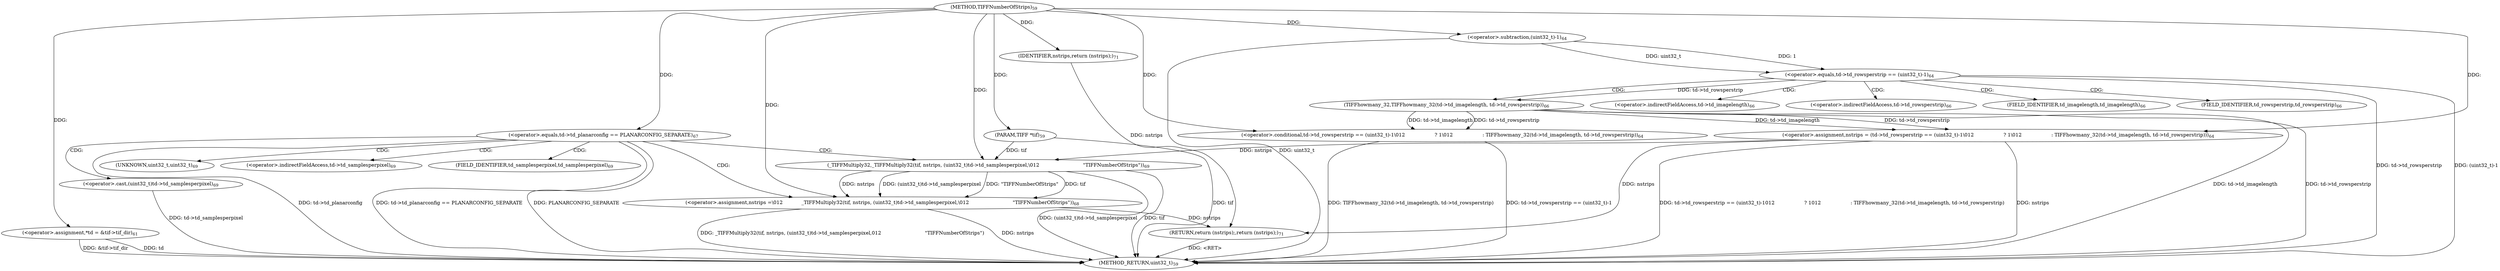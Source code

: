 digraph "TIFFNumberOfStrips" {  
"10982" [label = <(METHOD,TIFFNumberOfStrips)<SUB>59</SUB>> ]
"11031" [label = <(METHOD_RETURN,uint32_t)<SUB>59</SUB>> ]
"10983" [label = <(PARAM,TIFF *tif)<SUB>59</SUB>> ]
"10986" [label = <(&lt;operator&gt;.assignment,*td = &amp;tif-&gt;tif_dir)<SUB>61</SUB>> ]
"10993" [label = <(&lt;operator&gt;.assignment,nstrips = (td-&gt;td_rowsperstrip == (uint32_t)-1\012                   ? 1\012                   : TIFFhowmany_32(td-&gt;td_imagelength, td-&gt;td_rowsperstrip)))<SUB>64</SUB>> ]
"11029" [label = <(RETURN,return (nstrips);,return (nstrips);)<SUB>71</SUB>> ]
"11012" [label = <(&lt;operator&gt;.equals,td-&gt;td_planarconfig == PLANARCONFIG_SEPARATE)<SUB>67</SUB>> ]
"11030" [label = <(IDENTIFIER,nstrips,return (nstrips);)<SUB>71</SUB>> ]
"10995" [label = <(&lt;operator&gt;.conditional,td-&gt;td_rowsperstrip == (uint32_t)-1\012                   ? 1\012                   : TIFFhowmany_32(td-&gt;td_imagelength, td-&gt;td_rowsperstrip))<SUB>64</SUB>> ]
"11018" [label = <(&lt;operator&gt;.assignment,nstrips =\012            _TIFFMultiply32(tif, nstrips, (uint32_t)td-&gt;td_samplesperpixel,\012                            &quot;TIFFNumberOfStrips&quot;))<SUB>68</SUB>> ]
"10996" [label = <(&lt;operator&gt;.equals,td-&gt;td_rowsperstrip == (uint32_t)-1)<SUB>64</SUB>> ]
"11004" [label = <(TIFFhowmany_32,TIFFhowmany_32(td-&gt;td_imagelength, td-&gt;td_rowsperstrip))<SUB>66</SUB>> ]
"11000" [label = <(&lt;operator&gt;.subtraction,(uint32_t)-1)<SUB>64</SUB>> ]
"11020" [label = <(_TIFFMultiply32,_TIFFMultiply32(tif, nstrips, (uint32_t)td-&gt;td_samplesperpixel,\012                            &quot;TIFFNumberOfStrips&quot;))<SUB>69</SUB>> ]
"11023" [label = <(&lt;operator&gt;.cast,(uint32_t)td-&gt;td_samplesperpixel)<SUB>69</SUB>> ]
"11005" [label = <(&lt;operator&gt;.indirectFieldAccess,td-&gt;td_imagelength)<SUB>66</SUB>> ]
"11008" [label = <(&lt;operator&gt;.indirectFieldAccess,td-&gt;td_rowsperstrip)<SUB>66</SUB>> ]
"11007" [label = <(FIELD_IDENTIFIER,td_imagelength,td_imagelength)<SUB>66</SUB>> ]
"11010" [label = <(FIELD_IDENTIFIER,td_rowsperstrip,td_rowsperstrip)<SUB>66</SUB>> ]
"11024" [label = <(UNKNOWN,uint32_t,uint32_t)<SUB>69</SUB>> ]
"11025" [label = <(&lt;operator&gt;.indirectFieldAccess,td-&gt;td_samplesperpixel)<SUB>69</SUB>> ]
"11027" [label = <(FIELD_IDENTIFIER,td_samplesperpixel,td_samplesperpixel)<SUB>69</SUB>> ]
  "11029" -> "11031"  [ label = "DDG: &lt;RET&gt;"] 
  "10983" -> "11031"  [ label = "DDG: tif"] 
  "10986" -> "11031"  [ label = "DDG: td"] 
  "10986" -> "11031"  [ label = "DDG: &amp;tif-&gt;tif_dir"] 
  "10993" -> "11031"  [ label = "DDG: nstrips"] 
  "10996" -> "11031"  [ label = "DDG: td-&gt;td_rowsperstrip"] 
  "10996" -> "11031"  [ label = "DDG: (uint32_t)-1"] 
  "10995" -> "11031"  [ label = "DDG: td-&gt;td_rowsperstrip == (uint32_t)-1"] 
  "11004" -> "11031"  [ label = "DDG: td-&gt;td_imagelength"] 
  "11004" -> "11031"  [ label = "DDG: td-&gt;td_rowsperstrip"] 
  "10995" -> "11031"  [ label = "DDG: TIFFhowmany_32(td-&gt;td_imagelength, td-&gt;td_rowsperstrip)"] 
  "10993" -> "11031"  [ label = "DDG: td-&gt;td_rowsperstrip == (uint32_t)-1\012                   ? 1\012                   : TIFFhowmany_32(td-&gt;td_imagelength, td-&gt;td_rowsperstrip)"] 
  "11012" -> "11031"  [ label = "DDG: td-&gt;td_planarconfig"] 
  "11012" -> "11031"  [ label = "DDG: td-&gt;td_planarconfig == PLANARCONFIG_SEPARATE"] 
  "11018" -> "11031"  [ label = "DDG: nstrips"] 
  "11020" -> "11031"  [ label = "DDG: tif"] 
  "11023" -> "11031"  [ label = "DDG: td-&gt;td_samplesperpixel"] 
  "11020" -> "11031"  [ label = "DDG: (uint32_t)td-&gt;td_samplesperpixel"] 
  "11018" -> "11031"  [ label = "DDG: _TIFFMultiply32(tif, nstrips, (uint32_t)td-&gt;td_samplesperpixel,\012                            &quot;TIFFNumberOfStrips&quot;)"] 
  "11012" -> "11031"  [ label = "DDG: PLANARCONFIG_SEPARATE"] 
  "11000" -> "11031"  [ label = "DDG: uint32_t"] 
  "10982" -> "10983"  [ label = "DDG: "] 
  "10982" -> "10993"  [ label = "DDG: "] 
  "11004" -> "10993"  [ label = "DDG: td-&gt;td_imagelength"] 
  "11004" -> "10993"  [ label = "DDG: td-&gt;td_rowsperstrip"] 
  "11030" -> "11029"  [ label = "DDG: nstrips"] 
  "10993" -> "11029"  [ label = "DDG: nstrips"] 
  "11018" -> "11029"  [ label = "DDG: nstrips"] 
  "10982" -> "10986"  [ label = "DDG: "] 
  "10982" -> "11030"  [ label = "DDG: "] 
  "10982" -> "10995"  [ label = "DDG: "] 
  "11004" -> "10995"  [ label = "DDG: td-&gt;td_imagelength"] 
  "11004" -> "10995"  [ label = "DDG: td-&gt;td_rowsperstrip"] 
  "10982" -> "11012"  [ label = "DDG: "] 
  "11020" -> "11018"  [ label = "DDG: tif"] 
  "11020" -> "11018"  [ label = "DDG: nstrips"] 
  "11020" -> "11018"  [ label = "DDG: (uint32_t)td-&gt;td_samplesperpixel"] 
  "11020" -> "11018"  [ label = "DDG: &quot;TIFFNumberOfStrips&quot;"] 
  "11000" -> "10996"  [ label = "DDG: uint32_t"] 
  "11000" -> "10996"  [ label = "DDG: 1"] 
  "10996" -> "11004"  [ label = "DDG: td-&gt;td_rowsperstrip"] 
  "10982" -> "11018"  [ label = "DDG: "] 
  "10982" -> "11000"  [ label = "DDG: "] 
  "10983" -> "11020"  [ label = "DDG: tif"] 
  "10982" -> "11020"  [ label = "DDG: "] 
  "10993" -> "11020"  [ label = "DDG: nstrips"] 
  "11012" -> "11027"  [ label = "CDG: "] 
  "11012" -> "11020"  [ label = "CDG: "] 
  "11012" -> "11018"  [ label = "CDG: "] 
  "11012" -> "11025"  [ label = "CDG: "] 
  "11012" -> "11023"  [ label = "CDG: "] 
  "11012" -> "11024"  [ label = "CDG: "] 
  "10996" -> "11005"  [ label = "CDG: "] 
  "10996" -> "11008"  [ label = "CDG: "] 
  "10996" -> "11007"  [ label = "CDG: "] 
  "10996" -> "11004"  [ label = "CDG: "] 
  "10996" -> "11010"  [ label = "CDG: "] 
}

